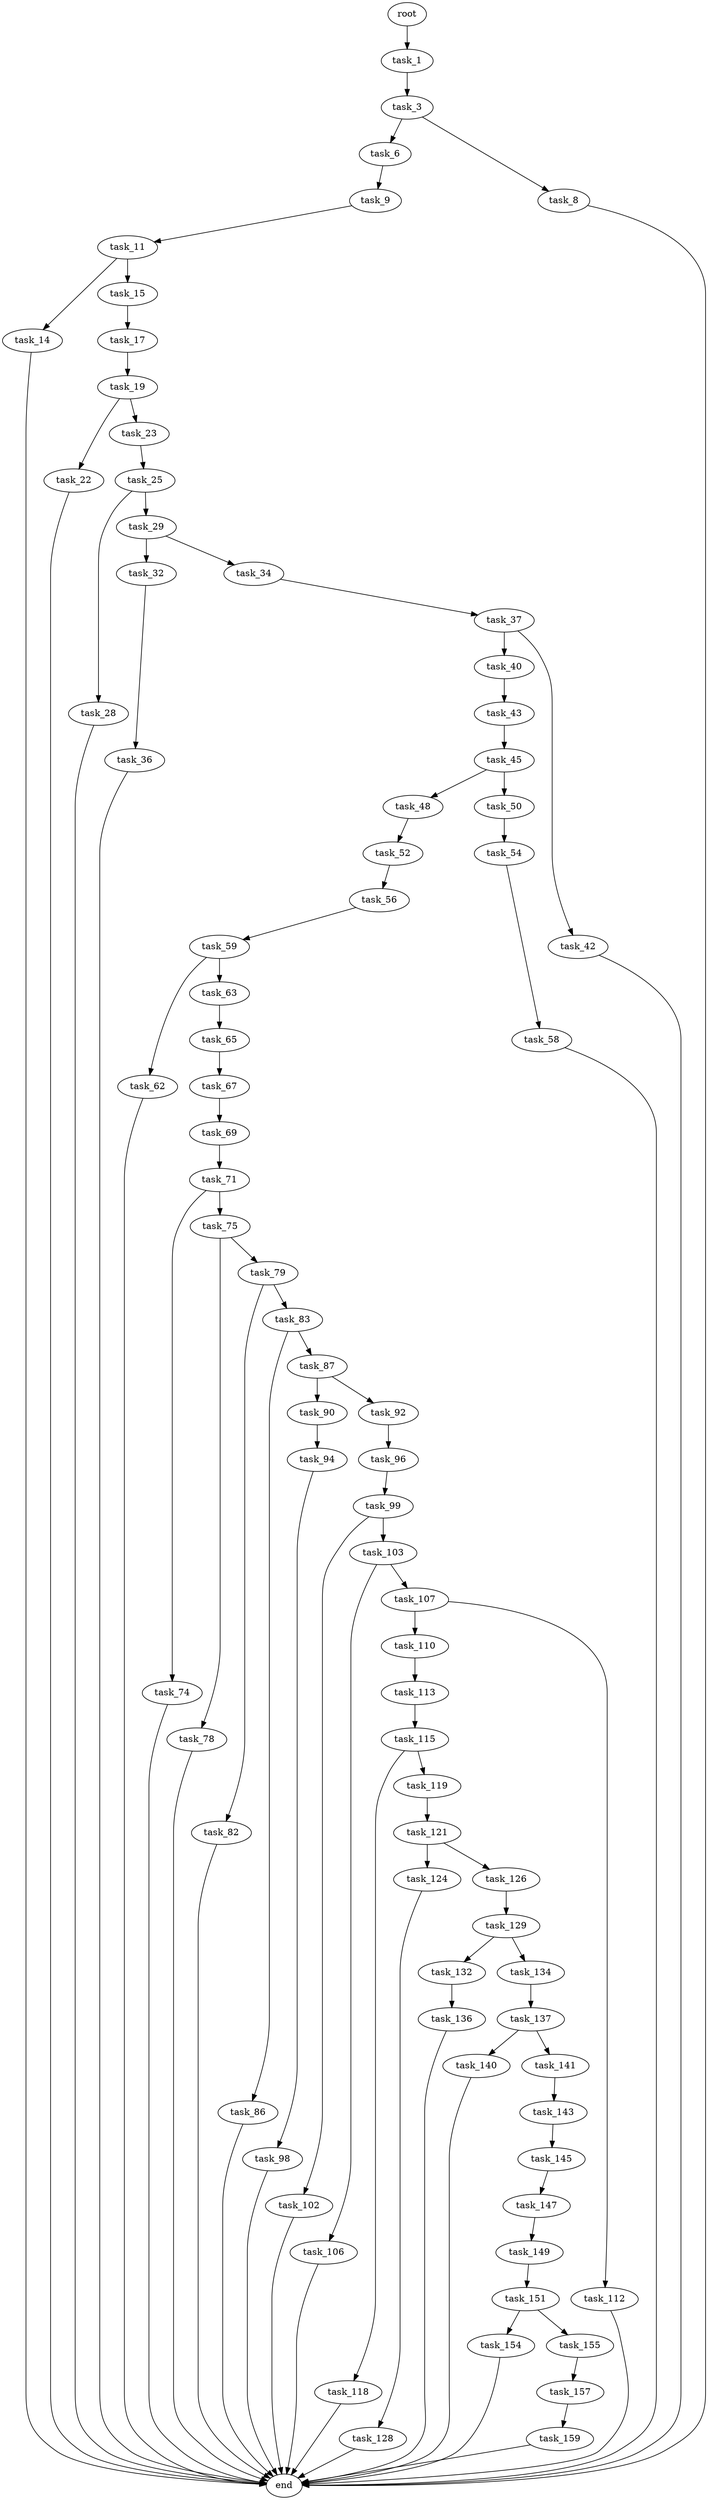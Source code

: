 digraph G {
  root [size="0.000000"];
  task_1 [size="1688940236.000000"];
  task_3 [size="68719476736.000000"];
  task_6 [size="1857739831.000000"];
  task_8 [size="292960754008.000000"];
  task_9 [size="782757789696.000000"];
  end [size="0.000000"];
  task_11 [size="10109679812.000000"];
  task_14 [size="1200075563.000000"];
  task_15 [size="23404605260.000000"];
  task_17 [size="8589934592.000000"];
  task_19 [size="174263652300.000000"];
  task_22 [size="368293445632.000000"];
  task_23 [size="368293445632.000000"];
  task_25 [size="229965455319.000000"];
  task_28 [size="4316902444.000000"];
  task_29 [size="4682164442.000000"];
  task_32 [size="28991029248.000000"];
  task_34 [size="5957244637.000000"];
  task_36 [size="32628137659.000000"];
  task_37 [size="887297189064.000000"];
  task_40 [size="91961615780.000000"];
  task_42 [size="286197501406.000000"];
  task_43 [size="7406902336.000000"];
  task_45 [size="106948444994.000000"];
  task_48 [size="4663325294.000000"];
  task_50 [size="782757789696.000000"];
  task_52 [size="475491067792.000000"];
  task_54 [size="782757789696.000000"];
  task_56 [size="7159581776.000000"];
  task_58 [size="231928233984.000000"];
  task_59 [size="32296574832.000000"];
  task_62 [size="42682732425.000000"];
  task_63 [size="151841176140.000000"];
  task_65 [size="68719476736.000000"];
  task_67 [size="549755813888.000000"];
  task_69 [size="273674838941.000000"];
  task_71 [size="134217728000.000000"];
  task_74 [size="68719476736.000000"];
  task_75 [size="368293445632.000000"];
  task_78 [size="1070596400.000000"];
  task_79 [size="11351191366.000000"];
  task_82 [size="68719476736.000000"];
  task_83 [size="1700521015.000000"];
  task_86 [size="175413549324.000000"];
  task_87 [size="998845160662.000000"];
  task_90 [size="2014077372.000000"];
  task_92 [size="51935244294.000000"];
  task_94 [size="39143075520.000000"];
  task_96 [size="549755813888.000000"];
  task_98 [size="1075836739.000000"];
  task_99 [size="231928233984.000000"];
  task_102 [size="305666437994.000000"];
  task_103 [size="28226712889.000000"];
  task_106 [size="78447556764.000000"];
  task_107 [size="657154041.000000"];
  task_110 [size="368293445632.000000"];
  task_112 [size="306865371771.000000"];
  task_113 [size="76508309533.000000"];
  task_115 [size="6904875044.000000"];
  task_118 [size="152609054680.000000"];
  task_119 [size="193592113116.000000"];
  task_121 [size="160175736745.000000"];
  task_124 [size="272475363223.000000"];
  task_126 [size="2000935928.000000"];
  task_128 [size="28991029248.000000"];
  task_129 [size="191636622233.000000"];
  task_132 [size="28991029248.000000"];
  task_134 [size="1923181902.000000"];
  task_136 [size="44823596129.000000"];
  task_137 [size="37740161280.000000"];
  task_140 [size="7192321014.000000"];
  task_141 [size="22522660339.000000"];
  task_143 [size="68719476736.000000"];
  task_145 [size="18554221266.000000"];
  task_147 [size="882805008.000000"];
  task_149 [size="4354080676.000000"];
  task_151 [size="4105103523.000000"];
  task_154 [size="549755813888.000000"];
  task_155 [size="2489790269.000000"];
  task_157 [size="4529569622.000000"];
  task_159 [size="27373959624.000000"];

  root -> task_1 [size="1.000000"];
  task_1 -> task_3 [size="33554432.000000"];
  task_3 -> task_6 [size="134217728.000000"];
  task_3 -> task_8 [size="134217728.000000"];
  task_6 -> task_9 [size="33554432.000000"];
  task_8 -> end [size="1.000000"];
  task_9 -> task_11 [size="679477248.000000"];
  task_11 -> task_14 [size="411041792.000000"];
  task_11 -> task_15 [size="411041792.000000"];
  task_14 -> end [size="1.000000"];
  task_15 -> task_17 [size="411041792.000000"];
  task_17 -> task_19 [size="33554432.000000"];
  task_19 -> task_22 [size="134217728.000000"];
  task_19 -> task_23 [size="134217728.000000"];
  task_22 -> end [size="1.000000"];
  task_23 -> task_25 [size="411041792.000000"];
  task_25 -> task_28 [size="209715200.000000"];
  task_25 -> task_29 [size="209715200.000000"];
  task_28 -> end [size="1.000000"];
  task_29 -> task_32 [size="411041792.000000"];
  task_29 -> task_34 [size="411041792.000000"];
  task_32 -> task_36 [size="75497472.000000"];
  task_34 -> task_37 [size="134217728.000000"];
  task_36 -> end [size="1.000000"];
  task_37 -> task_40 [size="536870912.000000"];
  task_37 -> task_42 [size="536870912.000000"];
  task_40 -> task_43 [size="209715200.000000"];
  task_42 -> end [size="1.000000"];
  task_43 -> task_45 [size="134217728.000000"];
  task_45 -> task_48 [size="75497472.000000"];
  task_45 -> task_50 [size="75497472.000000"];
  task_48 -> task_52 [size="75497472.000000"];
  task_50 -> task_54 [size="679477248.000000"];
  task_52 -> task_56 [size="536870912.000000"];
  task_54 -> task_58 [size="679477248.000000"];
  task_56 -> task_59 [size="134217728.000000"];
  task_58 -> end [size="1.000000"];
  task_59 -> task_62 [size="536870912.000000"];
  task_59 -> task_63 [size="536870912.000000"];
  task_62 -> end [size="1.000000"];
  task_63 -> task_65 [size="134217728.000000"];
  task_65 -> task_67 [size="134217728.000000"];
  task_67 -> task_69 [size="536870912.000000"];
  task_69 -> task_71 [size="679477248.000000"];
  task_71 -> task_74 [size="209715200.000000"];
  task_71 -> task_75 [size="209715200.000000"];
  task_74 -> end [size="1.000000"];
  task_75 -> task_78 [size="411041792.000000"];
  task_75 -> task_79 [size="411041792.000000"];
  task_78 -> end [size="1.000000"];
  task_79 -> task_82 [size="838860800.000000"];
  task_79 -> task_83 [size="838860800.000000"];
  task_82 -> end [size="1.000000"];
  task_83 -> task_86 [size="33554432.000000"];
  task_83 -> task_87 [size="33554432.000000"];
  task_86 -> end [size="1.000000"];
  task_87 -> task_90 [size="679477248.000000"];
  task_87 -> task_92 [size="679477248.000000"];
  task_90 -> task_94 [size="75497472.000000"];
  task_92 -> task_96 [size="838860800.000000"];
  task_94 -> task_98 [size="134217728.000000"];
  task_96 -> task_99 [size="536870912.000000"];
  task_98 -> end [size="1.000000"];
  task_99 -> task_102 [size="301989888.000000"];
  task_99 -> task_103 [size="301989888.000000"];
  task_102 -> end [size="1.000000"];
  task_103 -> task_106 [size="679477248.000000"];
  task_103 -> task_107 [size="679477248.000000"];
  task_106 -> end [size="1.000000"];
  task_107 -> task_110 [size="33554432.000000"];
  task_107 -> task_112 [size="33554432.000000"];
  task_110 -> task_113 [size="411041792.000000"];
  task_112 -> end [size="1.000000"];
  task_113 -> task_115 [size="209715200.000000"];
  task_115 -> task_118 [size="134217728.000000"];
  task_115 -> task_119 [size="134217728.000000"];
  task_118 -> end [size="1.000000"];
  task_119 -> task_121 [size="134217728.000000"];
  task_121 -> task_124 [size="209715200.000000"];
  task_121 -> task_126 [size="209715200.000000"];
  task_124 -> task_128 [size="838860800.000000"];
  task_126 -> task_129 [size="33554432.000000"];
  task_128 -> end [size="1.000000"];
  task_129 -> task_132 [size="301989888.000000"];
  task_129 -> task_134 [size="301989888.000000"];
  task_132 -> task_136 [size="75497472.000000"];
  task_134 -> task_137 [size="75497472.000000"];
  task_136 -> end [size="1.000000"];
  task_137 -> task_140 [size="134217728.000000"];
  task_137 -> task_141 [size="134217728.000000"];
  task_140 -> end [size="1.000000"];
  task_141 -> task_143 [size="33554432.000000"];
  task_143 -> task_145 [size="134217728.000000"];
  task_145 -> task_147 [size="301989888.000000"];
  task_147 -> task_149 [size="33554432.000000"];
  task_149 -> task_151 [size="134217728.000000"];
  task_151 -> task_154 [size="209715200.000000"];
  task_151 -> task_155 [size="209715200.000000"];
  task_154 -> end [size="1.000000"];
  task_155 -> task_157 [size="134217728.000000"];
  task_157 -> task_159 [size="134217728.000000"];
  task_159 -> end [size="1.000000"];
}
